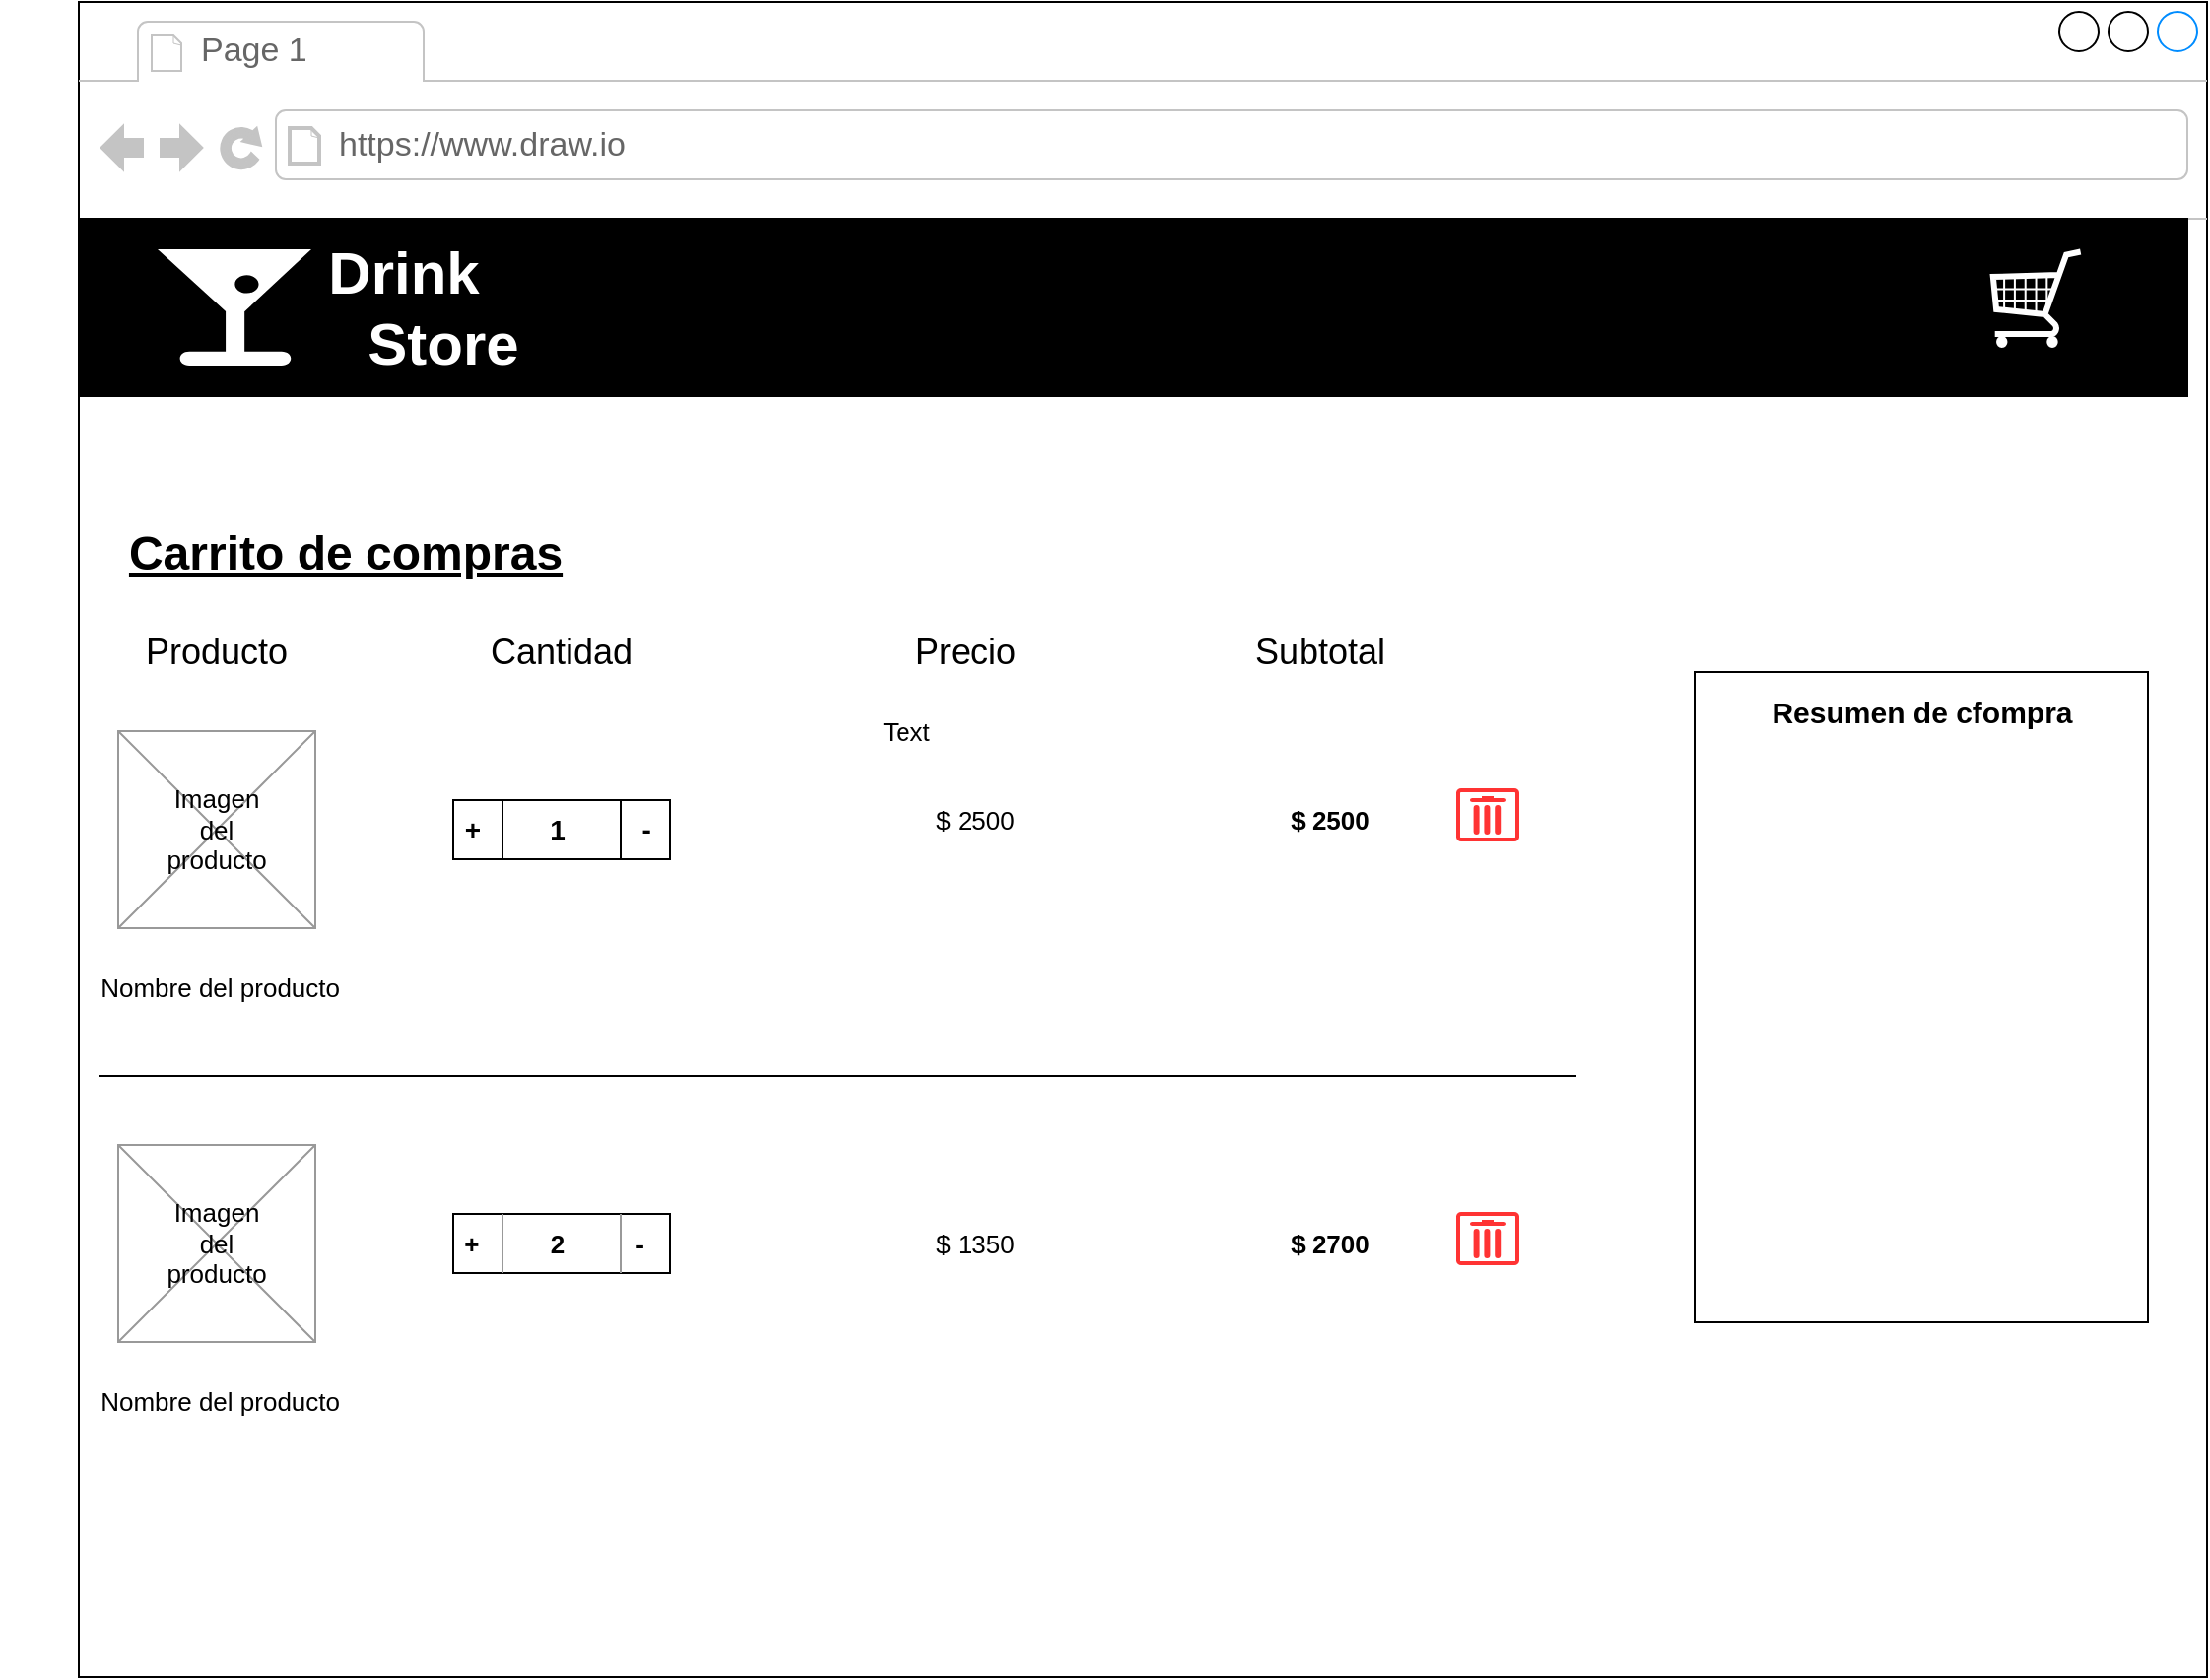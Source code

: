 <mxfile version="13.8.2" type="github">
  <diagram id="e4TwHjlWKdwYWM_9j43c" name="Page-1">
    <mxGraphModel dx="2249" dy="737" grid="1" gridSize="10" guides="1" tooltips="1" connect="1" arrows="1" fold="1" page="1" pageScale="1" pageWidth="827" pageHeight="1169" math="0" shadow="0">
      <root>
        <mxCell id="0" />
        <mxCell id="1" parent="0" />
        <mxCell id="fbmFSeeESU6-tUPH32Np-1" value="" style="strokeWidth=1;shadow=0;align=center;html=1;shape=mxgraph.mockup.containers.browserWindow;rSize=0;strokeColor2=#008cff;strokeColor3=#c4c4c4;mainText=,;recursiveResize=0;" vertex="1" parent="1">
          <mxGeometry x="-10" y="70" width="1080" height="850" as="geometry" />
        </mxCell>
        <mxCell id="fbmFSeeESU6-tUPH32Np-2" value="Page 1" style="strokeWidth=1;shadow=0;dashed=0;align=center;html=1;shape=mxgraph.mockup.containers.anchor;fontSize=17;fontColor=#666666;align=left;" vertex="1" parent="fbmFSeeESU6-tUPH32Np-1">
          <mxGeometry x="60" y="12" width="110" height="26" as="geometry" />
        </mxCell>
        <mxCell id="fbmFSeeESU6-tUPH32Np-3" value="https://www.draw.io" style="strokeWidth=1;shadow=0;dashed=0;align=center;html=1;shape=mxgraph.mockup.containers.anchor;rSize=0;fontSize=17;fontColor=#666666;align=left;" vertex="1" parent="fbmFSeeESU6-tUPH32Np-1">
          <mxGeometry x="130" y="60" width="250" height="26" as="geometry" />
        </mxCell>
        <mxCell id="fbmFSeeESU6-tUPH32Np-4" value="" style="rounded=0;whiteSpace=wrap;html=1;fillColor=#000000;" vertex="1" parent="fbmFSeeESU6-tUPH32Np-1">
          <mxGeometry y="110" width="1070" height="90" as="geometry" />
        </mxCell>
        <mxCell id="fbmFSeeESU6-tUPH32Np-5" value="" style="shape=mxgraph.signs.food.bar;html=1;pointerEvents=1;strokeColor=none;verticalLabelPosition=bottom;verticalAlign=top;align=center;fontColor=#000000;fillColor=#FFFFFF;" vertex="1" parent="fbmFSeeESU6-tUPH32Np-1">
          <mxGeometry x="40" y="125.5" width="78" height="59" as="geometry" />
        </mxCell>
        <mxCell id="fbmFSeeESU6-tUPH32Np-6" value="&lt;font style=&quot;font-size: 30px&quot;&gt;&lt;b&gt;Drink&lt;br&gt;&lt;/b&gt;&lt;/font&gt;&lt;blockquote style=&quot;margin: 0 0 0 40px ; border: none ; padding: 0px&quot;&gt;&lt;font style=&quot;font-size: 30px&quot;&gt;&lt;b&gt;Store&lt;/b&gt;&lt;/font&gt;&lt;/blockquote&gt;" style="text;html=1;strokeColor=none;fillColor=none;align=center;verticalAlign=middle;whiteSpace=wrap;rounded=0;fontColor=#FFFFFF;" vertex="1" parent="fbmFSeeESU6-tUPH32Np-1">
          <mxGeometry x="130" y="130" width="70" height="50" as="geometry" />
        </mxCell>
        <mxCell id="fbmFSeeESU6-tUPH32Np-7" value="&lt;u&gt;Carrito de compras&lt;/u&gt;" style="text;strokeColor=none;fillColor=none;html=1;fontSize=24;fontStyle=1;verticalAlign=middle;align=center;" vertex="1" parent="fbmFSeeESU6-tUPH32Np-1">
          <mxGeometry x="-40" y="260" width="350" height="40" as="geometry" />
        </mxCell>
        <mxCell id="fbmFSeeESU6-tUPH32Np-8" value="" style="verticalLabelPosition=bottom;shadow=0;dashed=0;align=center;html=1;verticalAlign=top;strokeWidth=1;shape=mxgraph.mockup.misc.shoppingCart;fillColor=#FFFFFF;fontColor=#FFFFFF;strokeColor=#FFFFFF;" vertex="1" parent="fbmFSeeESU6-tUPH32Np-1">
          <mxGeometry x="970" y="125.5" width="47" height="50" as="geometry" />
        </mxCell>
        <mxCell id="fbmFSeeESU6-tUPH32Np-9" value="&lt;font style=&quot;font-size: 18px&quot; color=&quot;#000000&quot;&gt;Producto&lt;/font&gt;" style="text;html=1;strokeColor=none;fillColor=none;align=center;verticalAlign=middle;whiteSpace=wrap;rounded=0;fontSize=18;fontColor=#FFE599;" vertex="1" parent="fbmFSeeESU6-tUPH32Np-1">
          <mxGeometry y="320" width="140" height="20" as="geometry" />
        </mxCell>
        <mxCell id="fbmFSeeESU6-tUPH32Np-10" value="&lt;font color=&quot;#000000&quot; style=&quot;font-size: 18px;&quot;&gt;Cantidad&lt;/font&gt;" style="text;html=1;strokeColor=none;fillColor=none;align=center;verticalAlign=middle;whiteSpace=wrap;rounded=0;fontColor=#FFFFFF;fontSize=18;" vertex="1" parent="fbmFSeeESU6-tUPH32Np-1">
          <mxGeometry x="210" y="320" width="70" height="20" as="geometry" />
        </mxCell>
        <mxCell id="fbmFSeeESU6-tUPH32Np-12" value="&lt;font color=&quot;#000000&quot; style=&quot;font-size: 18px;&quot;&gt;Precio&lt;/font&gt;" style="text;html=1;strokeColor=none;fillColor=none;align=center;verticalAlign=middle;whiteSpace=wrap;rounded=0;fontColor=#FFFFFF;fontSize=18;" vertex="1" parent="fbmFSeeESU6-tUPH32Np-1">
          <mxGeometry x="410" y="320" width="80" height="20" as="geometry" />
        </mxCell>
        <mxCell id="fbmFSeeESU6-tUPH32Np-14" value="&lt;font color=&quot;#000000&quot; style=&quot;font-size: 18px;&quot;&gt;Subtotal&lt;/font&gt;" style="text;html=1;strokeColor=none;fillColor=none;align=center;verticalAlign=middle;whiteSpace=wrap;rounded=0;fontColor=#FFFFFF;fontSize=18;" vertex="1" parent="fbmFSeeESU6-tUPH32Np-1">
          <mxGeometry x="600" y="320" width="60" height="20" as="geometry" />
        </mxCell>
        <mxCell id="fbmFSeeESU6-tUPH32Np-15" value="" style="verticalLabelPosition=bottom;shadow=0;dashed=0;align=center;html=1;verticalAlign=top;strokeWidth=1;shape=mxgraph.mockup.graphics.simpleIcon;strokeColor=#999999;fillColor=#FFFFFF;fontSize=18;fontColor=#FFE599;" vertex="1" parent="fbmFSeeESU6-tUPH32Np-1">
          <mxGeometry x="20" y="370" width="100" height="100" as="geometry" />
        </mxCell>
        <mxCell id="fbmFSeeESU6-tUPH32Np-16" value="&lt;font color=&quot;#000000&quot; style=&quot;font-size: 13px;&quot;&gt;&amp;nbsp;Nombre del producto&lt;/font&gt;" style="text;html=1;strokeColor=none;fillColor=none;align=center;verticalAlign=middle;whiteSpace=wrap;rounded=0;fontSize=13;fontColor=#FFE599;" vertex="1" parent="fbmFSeeESU6-tUPH32Np-1">
          <mxGeometry y="490" width="140" height="20" as="geometry" />
        </mxCell>
        <mxCell id="fbmFSeeESU6-tUPH32Np-17" value="Imagen del producto" style="text;html=1;strokeColor=none;fillColor=none;align=center;verticalAlign=middle;whiteSpace=wrap;rounded=0;fontSize=13;" vertex="1" parent="fbmFSeeESU6-tUPH32Np-1">
          <mxGeometry x="50" y="410" width="40" height="20" as="geometry" />
        </mxCell>
        <mxCell id="fbmFSeeESU6-tUPH32Np-21" value="" style="rounded=0;whiteSpace=wrap;html=1;strokeColor=#000000;fillColor=#FFFFFF;fontSize=13;fontColor=#000000;" vertex="1" parent="fbmFSeeESU6-tUPH32Np-1">
          <mxGeometry x="190" y="405" width="110" height="30" as="geometry" />
        </mxCell>
        <mxCell id="fbmFSeeESU6-tUPH32Np-24" value="" style="line;strokeWidth=1;direction=south;html=1;fillColor=#FFFFFF;fontSize=13;fontColor=#000000;" vertex="1" parent="fbmFSeeESU6-tUPH32Np-1">
          <mxGeometry x="270" y="405" width="10" height="30" as="geometry" />
        </mxCell>
        <mxCell id="fbmFSeeESU6-tUPH32Np-25" value="" style="line;strokeWidth=1;direction=south;html=1;fillColor=#FFFFFF;fontSize=13;fontColor=#000000;" vertex="1" parent="fbmFSeeESU6-tUPH32Np-1">
          <mxGeometry x="210" y="405" width="10" height="30" as="geometry" />
        </mxCell>
        <mxCell id="fbmFSeeESU6-tUPH32Np-26" value="&lt;font style=&quot;font-size: 14px&quot;&gt;&lt;b&gt;&amp;nbsp;+&amp;nbsp; &amp;nbsp; &amp;nbsp; &amp;nbsp; &amp;nbsp;1&amp;nbsp; &amp;nbsp; &amp;nbsp; &amp;nbsp; &amp;nbsp; -&lt;/b&gt;&lt;/font&gt;" style="text;html=1;strokeColor=none;fillColor=none;align=left;verticalAlign=middle;whiteSpace=wrap;rounded=0;fontSize=13;fontColor=#000000;" vertex="1" parent="fbmFSeeESU6-tUPH32Np-1">
          <mxGeometry x="190" y="410" width="110" height="20" as="geometry" />
        </mxCell>
        <mxCell id="fbmFSeeESU6-tUPH32Np-27" value="$ 2500" style="text;html=1;strokeColor=none;fillColor=none;align=center;verticalAlign=middle;whiteSpace=wrap;rounded=0;fontSize=13;fontColor=#000000;" vertex="1" parent="fbmFSeeESU6-tUPH32Np-1">
          <mxGeometry x="430" y="405" width="50" height="20" as="geometry" />
        </mxCell>
        <mxCell id="fbmFSeeESU6-tUPH32Np-28" value="&lt;b&gt;$ 2500&lt;/b&gt;" style="text;html=1;strokeColor=none;fillColor=none;align=center;verticalAlign=middle;whiteSpace=wrap;rounded=0;fontSize=13;fontColor=#000000;" vertex="1" parent="fbmFSeeESU6-tUPH32Np-1">
          <mxGeometry x="610" y="405" width="50" height="20" as="geometry" />
        </mxCell>
        <mxCell id="fbmFSeeESU6-tUPH32Np-29" value="" style="line;strokeWidth=1;html=1;fillColor=#FFFFFF;fontSize=13;fontColor=#000000;" vertex="1" parent="fbmFSeeESU6-tUPH32Np-1">
          <mxGeometry x="10" y="540" width="750" height="10" as="geometry" />
        </mxCell>
        <mxCell id="fbmFSeeESU6-tUPH32Np-30" value="" style="verticalLabelPosition=bottom;shadow=0;dashed=0;verticalAlign=top;strokeWidth=2;html=1;shape=mxgraph.mockup.misc.trashcanIcon;fillColor=#FFFFFF;fontSize=13;fontColor=#000000;strokeColor=#FF3333;" vertex="1" parent="fbmFSeeESU6-tUPH32Np-1">
          <mxGeometry x="700" y="400" width="30" height="25" as="geometry" />
        </mxCell>
        <mxCell id="fbmFSeeESU6-tUPH32Np-33" value="" style="verticalLabelPosition=bottom;shadow=0;dashed=0;align=center;html=1;verticalAlign=top;strokeWidth=1;shape=mxgraph.mockup.graphics.simpleIcon;strokeColor=#999999;fillColor=#FFFFFF;fontSize=18;fontColor=#FFE599;" vertex="1" parent="fbmFSeeESU6-tUPH32Np-1">
          <mxGeometry x="20" y="580" width="100" height="100" as="geometry" />
        </mxCell>
        <mxCell id="fbmFSeeESU6-tUPH32Np-34" value="&lt;font color=&quot;#000000&quot; style=&quot;font-size: 13px;&quot;&gt;&amp;nbsp;Nombre del producto&lt;/font&gt;" style="text;html=1;strokeColor=none;fillColor=none;align=center;verticalAlign=middle;whiteSpace=wrap;rounded=0;fontSize=13;fontColor=#FFE599;" vertex="1" parent="fbmFSeeESU6-tUPH32Np-1">
          <mxGeometry y="700" width="140" height="20" as="geometry" />
        </mxCell>
        <mxCell id="fbmFSeeESU6-tUPH32Np-37" value="" style="rounded=0;whiteSpace=wrap;html=1;strokeColor=#000000;fillColor=#FFFFFF;fontSize=13;fontColor=#000000;" vertex="1" parent="fbmFSeeESU6-tUPH32Np-1">
          <mxGeometry x="190" y="615" width="110" height="30" as="geometry" />
        </mxCell>
        <mxCell id="fbmFSeeESU6-tUPH32Np-40" value="$ 1350" style="text;html=1;strokeColor=none;fillColor=none;align=center;verticalAlign=middle;whiteSpace=wrap;rounded=0;fontSize=13;fontColor=#000000;" vertex="1" parent="fbmFSeeESU6-tUPH32Np-1">
          <mxGeometry x="430" y="620" width="50" height="20" as="geometry" />
        </mxCell>
        <mxCell id="fbmFSeeESU6-tUPH32Np-42" value="&lt;b&gt;$ 2700&lt;/b&gt;" style="text;html=1;strokeColor=none;fillColor=none;align=center;verticalAlign=middle;whiteSpace=wrap;rounded=0;fontSize=13;fontColor=#000000;" vertex="1" parent="fbmFSeeESU6-tUPH32Np-1">
          <mxGeometry x="610" y="620" width="50" height="20" as="geometry" />
        </mxCell>
        <mxCell id="fbmFSeeESU6-tUPH32Np-43" value="" style="verticalLabelPosition=bottom;shadow=0;dashed=0;verticalAlign=top;strokeWidth=2;html=1;shape=mxgraph.mockup.misc.trashcanIcon;fillColor=#FFFFFF;fontSize=13;fontColor=#000000;strokeColor=#FF3333;" vertex="1" parent="fbmFSeeESU6-tUPH32Np-1">
          <mxGeometry x="700" y="615" width="30" height="25" as="geometry" />
        </mxCell>
        <mxCell id="fbmFSeeESU6-tUPH32Np-44" value="Imagen del producto" style="text;html=1;strokeColor=none;fillColor=none;align=center;verticalAlign=middle;whiteSpace=wrap;rounded=0;fontSize=13;" vertex="1" parent="fbmFSeeESU6-tUPH32Np-1">
          <mxGeometry x="50" y="620" width="40" height="20" as="geometry" />
        </mxCell>
        <mxCell id="fbmFSeeESU6-tUPH32Np-45" value="" style="verticalLabelPosition=bottom;shadow=0;dashed=0;align=center;html=1;verticalAlign=top;strokeWidth=1;shape=mxgraph.mockup.markup.line;strokeColor=#999999;direction=north;fillColor=#FFFFFF;fontSize=13;fontColor=#000000;" vertex="1" parent="fbmFSeeESU6-tUPH32Np-1">
          <mxGeometry x="265" y="615" width="20" height="30" as="geometry" />
        </mxCell>
        <mxCell id="fbmFSeeESU6-tUPH32Np-46" value="" style="verticalLabelPosition=bottom;shadow=0;dashed=0;align=center;html=1;verticalAlign=top;strokeWidth=1;shape=mxgraph.mockup.markup.line;strokeColor=#999999;direction=north;fillColor=#FFFFFF;fontSize=13;fontColor=#000000;" vertex="1" parent="fbmFSeeESU6-tUPH32Np-1">
          <mxGeometry x="205" y="615" width="20" height="30" as="geometry" />
        </mxCell>
        <mxCell id="fbmFSeeESU6-tUPH32Np-47" value="&lt;b&gt;&amp;nbsp;+&amp;nbsp; &amp;nbsp; &amp;nbsp; &amp;nbsp; &amp;nbsp; 2&amp;nbsp; &amp;nbsp; &amp;nbsp; &amp;nbsp; &amp;nbsp; -&lt;/b&gt;" style="text;html=1;strokeColor=none;fillColor=none;align=left;verticalAlign=middle;whiteSpace=wrap;rounded=0;fontSize=13;fontColor=#000000;" vertex="1" parent="fbmFSeeESU6-tUPH32Np-1">
          <mxGeometry x="190" y="620" width="110" height="20" as="geometry" />
        </mxCell>
        <mxCell id="fbmFSeeESU6-tUPH32Np-49" value="" style="rounded=0;whiteSpace=wrap;html=1;strokeColor=#000000;strokeWidth=1;fillColor=#FFFFFF;fontSize=13;fontColor=#000000;" vertex="1" parent="fbmFSeeESU6-tUPH32Np-1">
          <mxGeometry x="820" y="340" width="230" height="330" as="geometry" />
        </mxCell>
        <mxCell id="fbmFSeeESU6-tUPH32Np-51" value="Resumen de cfompra" style="text;html=1;strokeColor=none;fillColor=none;align=center;verticalAlign=middle;whiteSpace=wrap;rounded=0;fontSize=15;fontColor=#000000;fontStyle=1" vertex="1" parent="fbmFSeeESU6-tUPH32Np-1">
          <mxGeometry x="848.5" y="350" width="173" height="20" as="geometry" />
        </mxCell>
        <mxCell id="fbmFSeeESU6-tUPH32Np-11" value="Text" style="text;html=1;strokeColor=none;fillColor=none;align=center;verticalAlign=middle;whiteSpace=wrap;rounded=0;fontColor=#FFFFFF;" vertex="1" parent="1">
          <mxGeometry x="390" y="440" width="40" height="20" as="geometry" />
        </mxCell>
        <mxCell id="fbmFSeeESU6-tUPH32Np-50" value="Text" style="text;html=1;strokeColor=none;fillColor=none;align=center;verticalAlign=middle;whiteSpace=wrap;rounded=0;fontSize=13;fontColor=#000000;" vertex="1" parent="1">
          <mxGeometry x="390" y="430" width="40" height="20" as="geometry" />
        </mxCell>
      </root>
    </mxGraphModel>
  </diagram>
</mxfile>
